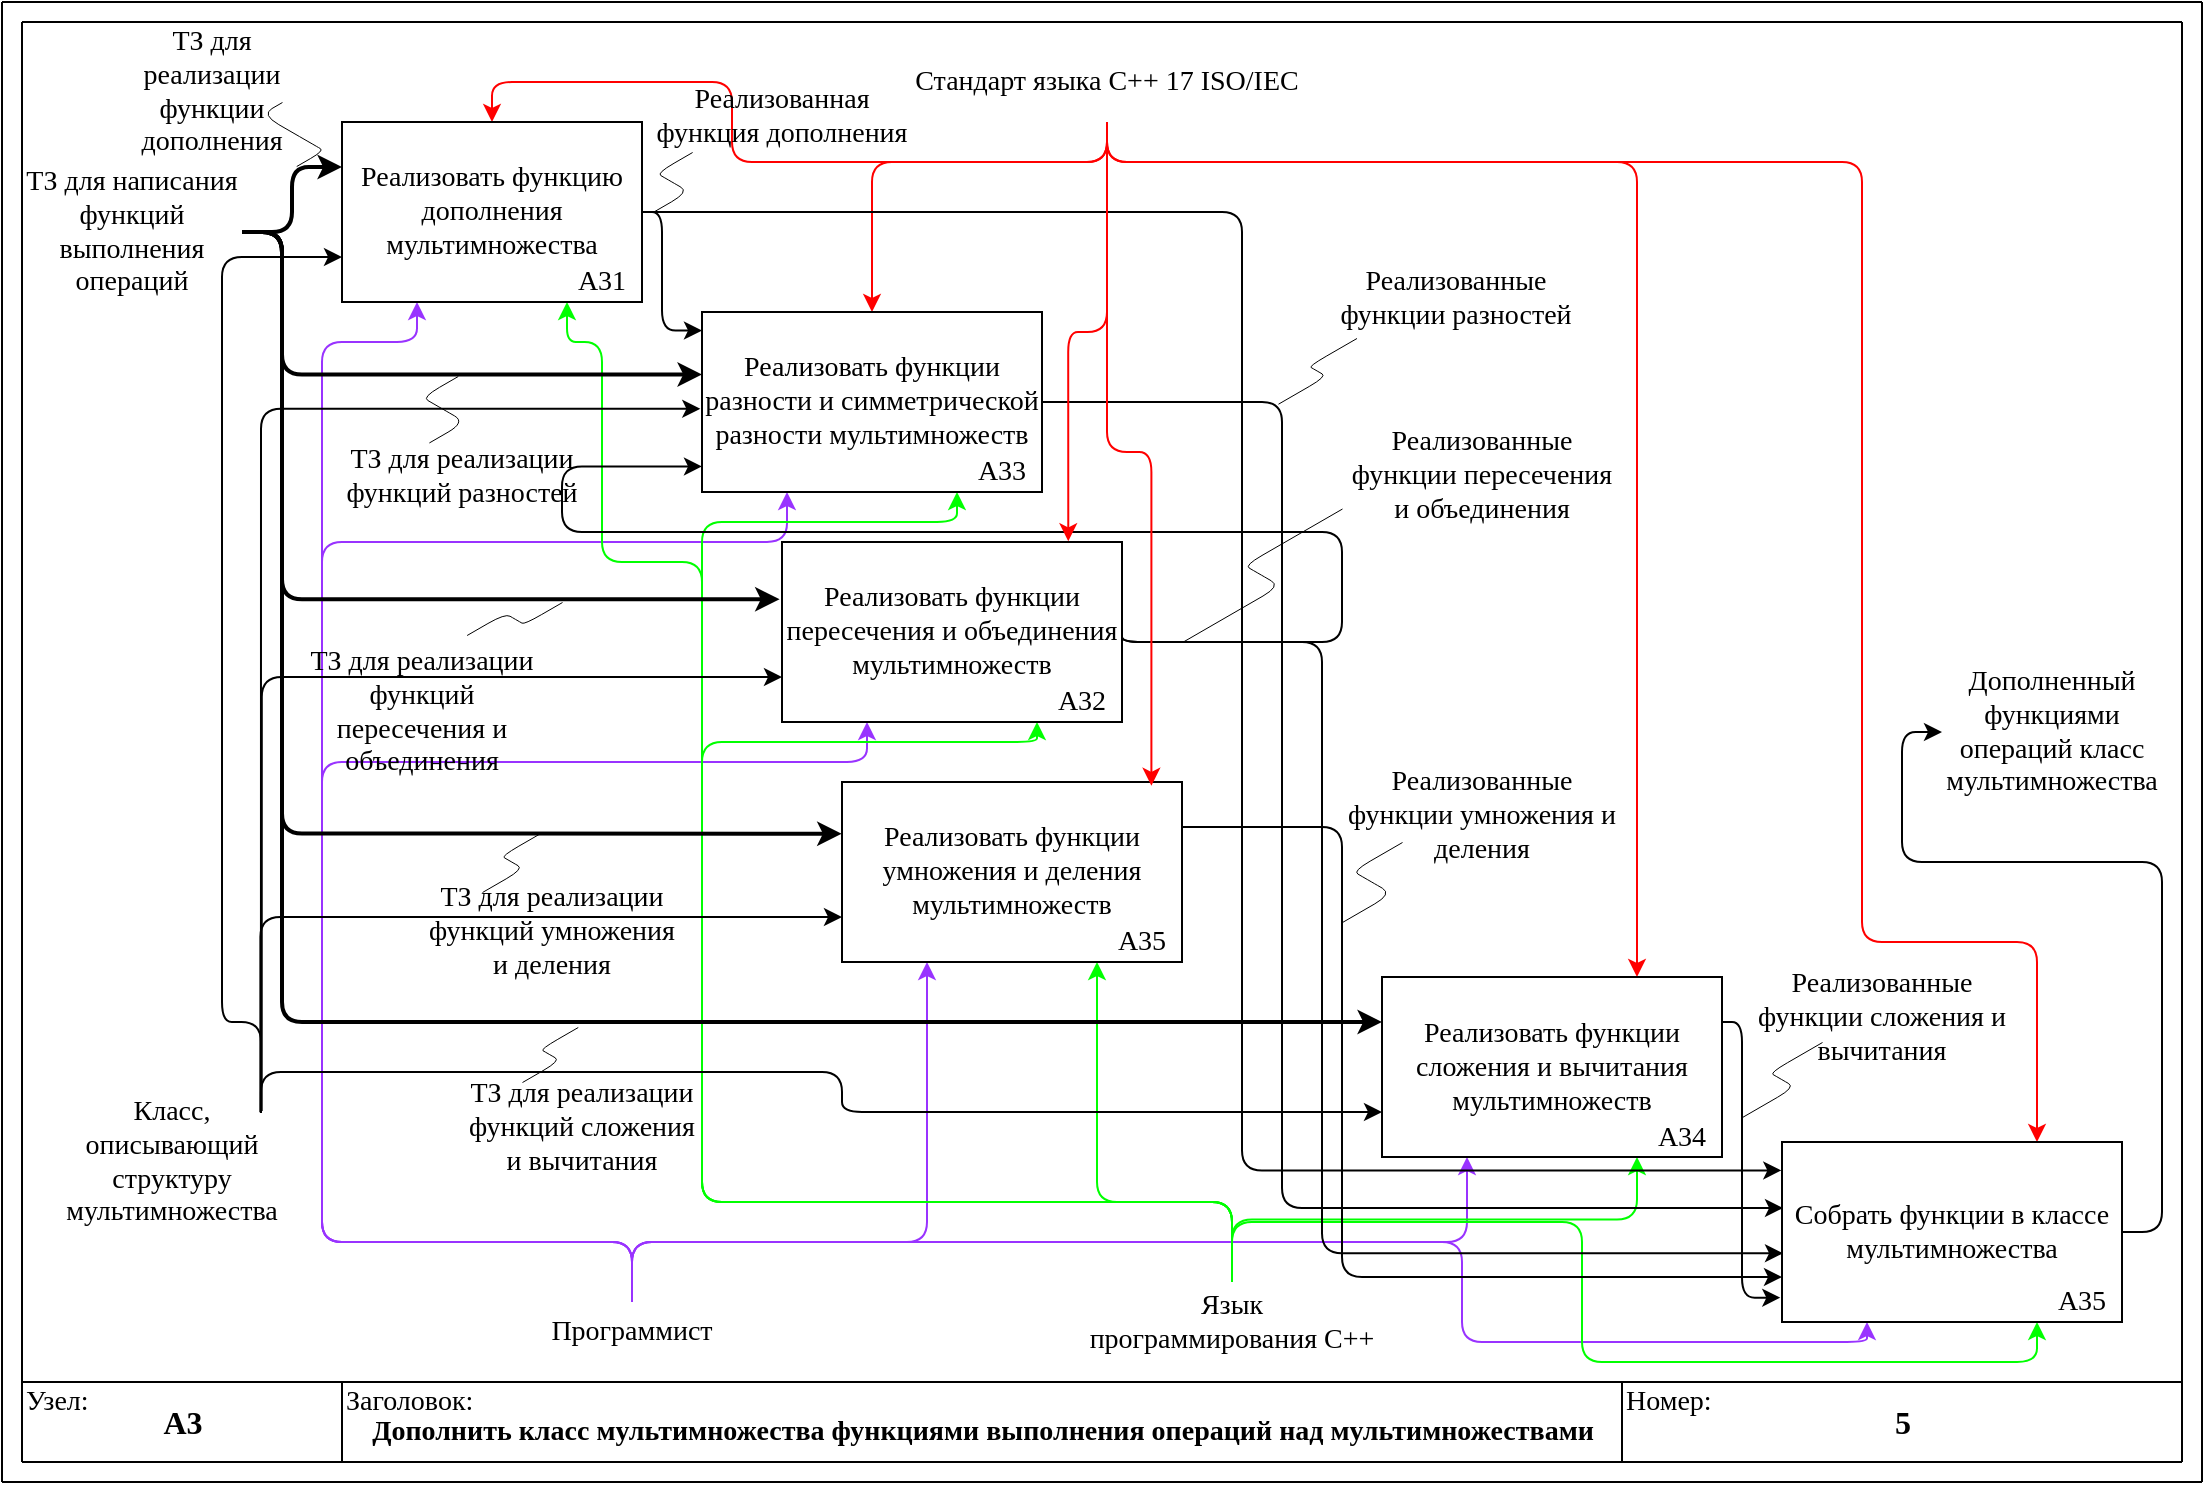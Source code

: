 <mxfile version="25.0.3">
  <diagram name="Страница — 1" id="v8GtNA45fDHfasAYeIAa">
    <mxGraphModel dx="1578" dy="751" grid="1" gridSize="10" guides="1" tooltips="1" connect="1" arrows="1" fold="1" page="1" pageScale="1" pageWidth="1654" pageHeight="1169" math="0" shadow="0">
      <root>
        <mxCell id="0" />
        <mxCell id="1" parent="0" />
        <mxCell id="sMGljkcK93j-oZQM4Tlk-1" value="" style="endArrow=none;html=1;fontFamily=Times New Roman;" edge="1" parent="1">
          <mxGeometry width="50" height="50" relative="1" as="geometry">
            <mxPoint x="40" y="40" as="sourcePoint" />
            <mxPoint x="40" y="760" as="targetPoint" />
          </mxGeometry>
        </mxCell>
        <mxCell id="sMGljkcK93j-oZQM4Tlk-2" value="" style="endArrow=none;html=1;fontFamily=Times New Roman;" edge="1" parent="1">
          <mxGeometry width="50" height="50" relative="1" as="geometry">
            <mxPoint x="1120" y="40" as="sourcePoint" />
            <mxPoint x="1120" y="760" as="targetPoint" />
          </mxGeometry>
        </mxCell>
        <mxCell id="sMGljkcK93j-oZQM4Tlk-3" value="" style="endArrow=none;html=1;fontFamily=Times New Roman;" edge="1" parent="1">
          <mxGeometry width="50" height="50" relative="1" as="geometry">
            <mxPoint x="40" y="760" as="sourcePoint" />
            <mxPoint x="1120" y="760" as="targetPoint" />
          </mxGeometry>
        </mxCell>
        <mxCell id="sMGljkcK93j-oZQM4Tlk-4" value="" style="endArrow=none;html=1;fontFamily=Times New Roman;" edge="1" parent="1">
          <mxGeometry width="50" height="50" relative="1" as="geometry">
            <mxPoint x="30" y="30" as="sourcePoint" />
            <mxPoint x="30" y="770" as="targetPoint" />
          </mxGeometry>
        </mxCell>
        <mxCell id="sMGljkcK93j-oZQM4Tlk-5" value="" style="endArrow=none;html=1;fontFamily=Times New Roman;" edge="1" parent="1">
          <mxGeometry width="50" height="50" relative="1" as="geometry">
            <mxPoint x="1130" y="30" as="sourcePoint" />
            <mxPoint x="1130" y="770" as="targetPoint" />
          </mxGeometry>
        </mxCell>
        <mxCell id="sMGljkcK93j-oZQM4Tlk-6" value="" style="endArrow=none;html=1;fontFamily=Times New Roman;" edge="1" parent="1">
          <mxGeometry width="50" height="50" relative="1" as="geometry">
            <mxPoint x="30" y="770" as="sourcePoint" />
            <mxPoint x="1130" y="770" as="targetPoint" />
          </mxGeometry>
        </mxCell>
        <mxCell id="sMGljkcK93j-oZQM4Tlk-7" value="" style="endArrow=none;html=1;fontFamily=Times New Roman;" edge="1" parent="1">
          <mxGeometry width="50" height="50" relative="1" as="geometry">
            <mxPoint x="40" y="720" as="sourcePoint" />
            <mxPoint x="1120" y="720" as="targetPoint" />
          </mxGeometry>
        </mxCell>
        <mxCell id="sMGljkcK93j-oZQM4Tlk-8" value="" style="endArrow=none;html=1;fontFamily=Times New Roman;" edge="1" parent="1">
          <mxGeometry width="50" height="50" relative="1" as="geometry">
            <mxPoint x="200" y="720" as="sourcePoint" />
            <mxPoint x="200" y="760" as="targetPoint" />
          </mxGeometry>
        </mxCell>
        <mxCell id="sMGljkcK93j-oZQM4Tlk-9" value="" style="endArrow=none;html=1;fontFamily=Times New Roman;" edge="1" parent="1">
          <mxGeometry width="50" height="50" relative="1" as="geometry">
            <mxPoint x="840" y="720" as="sourcePoint" />
            <mxPoint x="840" y="760" as="targetPoint" />
          </mxGeometry>
        </mxCell>
        <mxCell id="sMGljkcK93j-oZQM4Tlk-10" value="&lt;font style=&quot;font-size: 14px&quot;&gt;Узел:&lt;br&gt;&lt;/font&gt;" style="text;html=1;strokeColor=none;fillColor=none;align=left;verticalAlign=middle;whiteSpace=wrap;rounded=0;fontFamily=Times New Roman;" vertex="1" parent="1">
          <mxGeometry x="40" y="720" width="160" height="20" as="geometry" />
        </mxCell>
        <mxCell id="sMGljkcK93j-oZQM4Tlk-11" value="&lt;font style=&quot;font-size: 14px&quot;&gt;Заголовок:&lt;br&gt;&lt;/font&gt;" style="text;html=1;strokeColor=none;fillColor=none;align=left;verticalAlign=middle;whiteSpace=wrap;rounded=0;fontFamily=Times New Roman;" vertex="1" parent="1">
          <mxGeometry x="200" y="720" width="160" height="20" as="geometry" />
        </mxCell>
        <mxCell id="sMGljkcK93j-oZQM4Tlk-12" value="&lt;font style=&quot;font-size: 14px&quot;&gt;Номер:&lt;br&gt;&lt;/font&gt;" style="text;html=1;strokeColor=none;fillColor=none;align=left;verticalAlign=middle;whiteSpace=wrap;rounded=0;fontFamily=Times New Roman;" vertex="1" parent="1">
          <mxGeometry x="840" y="720" width="160" height="20" as="geometry" />
        </mxCell>
        <mxCell id="sMGljkcK93j-oZQM4Tlk-13" value="&lt;font style=&quot;font-size: 16px&quot;&gt;&lt;b&gt;A3&lt;/b&gt;&lt;/font&gt;" style="text;html=1;align=center;verticalAlign=middle;resizable=0;points=[];autosize=1;fontFamily=Times New Roman;" vertex="1" parent="1">
          <mxGeometry x="100" y="725" width="40" height="30" as="geometry" />
        </mxCell>
        <mxCell id="sMGljkcK93j-oZQM4Tlk-14" value="&lt;font style=&quot;font-size: 16px&quot;&gt;&lt;b&gt;5&lt;/b&gt;&lt;/font&gt;" style="text;html=1;align=center;verticalAlign=middle;resizable=0;points=[];autosize=1;fontFamily=Times New Roman;" vertex="1" parent="1">
          <mxGeometry x="965" y="725" width="30" height="30" as="geometry" />
        </mxCell>
        <mxCell id="sMGljkcK93j-oZQM4Tlk-15" value="&lt;span style=&quot;font-size: 14px;&quot;&gt;&lt;b&gt;Дополнить класс мультимножества функциями выполнения операций над мультимножествами&lt;/b&gt;&lt;/span&gt;" style="text;html=1;align=center;verticalAlign=middle;resizable=0;points=[];autosize=1;fontFamily=Times New Roman;" vertex="1" parent="1">
          <mxGeometry x="205" y="730" width="630" height="30" as="geometry" />
        </mxCell>
        <mxCell id="sMGljkcK93j-oZQM4Tlk-122" style="edgeStyle=orthogonalEdgeStyle;shape=connector;rounded=1;orthogonalLoop=1;jettySize=auto;html=1;exitX=0.5;exitY=0;exitDx=0;exitDy=0;entryX=0.25;entryY=1;entryDx=0;entryDy=0;strokeColor=#9933FF;align=center;verticalAlign=middle;fontFamily=Times New Roman;fontSize=11;fontColor=default;labelBackgroundColor=default;endArrow=classic;" edge="1" parent="1" source="sMGljkcK93j-oZQM4Tlk-21" target="sMGljkcK93j-oZQM4Tlk-41">
          <mxGeometry relative="1" as="geometry">
            <Array as="points">
              <mxPoint x="345" y="650" />
              <mxPoint x="190" y="650" />
              <mxPoint x="190" y="200" />
              <mxPoint x="238" y="200" />
            </Array>
          </mxGeometry>
        </mxCell>
        <mxCell id="sMGljkcK93j-oZQM4Tlk-123" style="edgeStyle=orthogonalEdgeStyle;shape=connector;rounded=1;orthogonalLoop=1;jettySize=auto;html=1;exitX=0.5;exitY=0;exitDx=0;exitDy=0;entryX=0.25;entryY=1;entryDx=0;entryDy=0;strokeColor=#9933FF;align=center;verticalAlign=middle;fontFamily=Times New Roman;fontSize=11;fontColor=default;labelBackgroundColor=default;endArrow=classic;" edge="1" parent="1" source="sMGljkcK93j-oZQM4Tlk-21" target="sMGljkcK93j-oZQM4Tlk-45">
          <mxGeometry relative="1" as="geometry">
            <Array as="points">
              <mxPoint x="345" y="650" />
              <mxPoint x="190" y="650" />
              <mxPoint x="190" y="300" />
              <mxPoint x="423" y="300" />
            </Array>
          </mxGeometry>
        </mxCell>
        <mxCell id="sMGljkcK93j-oZQM4Tlk-124" style="edgeStyle=orthogonalEdgeStyle;shape=connector;rounded=1;orthogonalLoop=1;jettySize=auto;html=1;exitX=0.5;exitY=0;exitDx=0;exitDy=0;entryX=0.25;entryY=1;entryDx=0;entryDy=0;strokeColor=#9933FF;align=center;verticalAlign=middle;fontFamily=Times New Roman;fontSize=11;fontColor=default;labelBackgroundColor=default;endArrow=classic;" edge="1" parent="1" source="sMGljkcK93j-oZQM4Tlk-21" target="sMGljkcK93j-oZQM4Tlk-43">
          <mxGeometry relative="1" as="geometry">
            <Array as="points">
              <mxPoint x="345" y="650" />
              <mxPoint x="190" y="650" />
              <mxPoint x="190" y="410" />
              <mxPoint x="463" y="410" />
            </Array>
          </mxGeometry>
        </mxCell>
        <mxCell id="sMGljkcK93j-oZQM4Tlk-125" style="edgeStyle=orthogonalEdgeStyle;shape=connector;rounded=1;orthogonalLoop=1;jettySize=auto;html=1;exitX=0.5;exitY=0;exitDx=0;exitDy=0;entryX=0.25;entryY=1;entryDx=0;entryDy=0;strokeColor=#9933FF;align=center;verticalAlign=middle;fontFamily=Times New Roman;fontSize=11;fontColor=default;labelBackgroundColor=default;endArrow=classic;" edge="1" parent="1" source="sMGljkcK93j-oZQM4Tlk-21" target="sMGljkcK93j-oZQM4Tlk-50">
          <mxGeometry relative="1" as="geometry">
            <Array as="points">
              <mxPoint x="345" y="650" />
              <mxPoint x="493" y="650" />
            </Array>
          </mxGeometry>
        </mxCell>
        <mxCell id="sMGljkcK93j-oZQM4Tlk-126" style="edgeStyle=orthogonalEdgeStyle;shape=connector;rounded=1;orthogonalLoop=1;jettySize=auto;html=1;exitX=0.5;exitY=0;exitDx=0;exitDy=0;entryX=0.25;entryY=1;entryDx=0;entryDy=0;strokeColor=#9933FF;align=center;verticalAlign=middle;fontFamily=Times New Roman;fontSize=11;fontColor=default;labelBackgroundColor=default;endArrow=classic;" edge="1" parent="1" source="sMGljkcK93j-oZQM4Tlk-21" target="sMGljkcK93j-oZQM4Tlk-48">
          <mxGeometry relative="1" as="geometry">
            <Array as="points">
              <mxPoint x="345" y="650" />
              <mxPoint x="763" y="650" />
            </Array>
          </mxGeometry>
        </mxCell>
        <mxCell id="sMGljkcK93j-oZQM4Tlk-127" style="edgeStyle=orthogonalEdgeStyle;shape=connector;rounded=1;orthogonalLoop=1;jettySize=auto;html=1;exitX=0.5;exitY=0;exitDx=0;exitDy=0;entryX=0.25;entryY=1;entryDx=0;entryDy=0;strokeColor=#9933FF;align=center;verticalAlign=middle;fontFamily=Times New Roman;fontSize=11;fontColor=default;labelBackgroundColor=default;endArrow=classic;" edge="1" parent="1" source="sMGljkcK93j-oZQM4Tlk-21" target="sMGljkcK93j-oZQM4Tlk-78">
          <mxGeometry relative="1" as="geometry">
            <Array as="points">
              <mxPoint x="345" y="650" />
              <mxPoint x="760" y="650" />
              <mxPoint x="760" y="700" />
              <mxPoint x="963" y="700" />
            </Array>
          </mxGeometry>
        </mxCell>
        <mxCell id="sMGljkcK93j-oZQM4Tlk-21" value="&lt;font style=&quot;font-size: 14px;&quot;&gt;Программист&lt;/font&gt;" style="text;html=1;strokeColor=none;fillColor=none;align=center;verticalAlign=middle;whiteSpace=wrap;rounded=0;fontFamily=Times New Roman;" vertex="1" parent="1">
          <mxGeometry x="295" y="680" width="100" height="30" as="geometry" />
        </mxCell>
        <mxCell id="sMGljkcK93j-oZQM4Tlk-128" style="edgeStyle=orthogonalEdgeStyle;shape=connector;rounded=1;orthogonalLoop=1;jettySize=auto;html=1;exitX=0.5;exitY=0;exitDx=0;exitDy=0;entryX=0.75;entryY=1;entryDx=0;entryDy=0;strokeColor=#00FF00;align=center;verticalAlign=middle;fontFamily=Times New Roman;fontSize=11;fontColor=default;labelBackgroundColor=default;endArrow=classic;" edge="1" parent="1" source="sMGljkcK93j-oZQM4Tlk-24" target="sMGljkcK93j-oZQM4Tlk-41">
          <mxGeometry relative="1" as="geometry">
            <Array as="points">
              <mxPoint x="645" y="630" />
              <mxPoint x="380" y="630" />
              <mxPoint x="380" y="310" />
              <mxPoint x="330" y="310" />
              <mxPoint x="330" y="200" />
              <mxPoint x="313" y="200" />
            </Array>
          </mxGeometry>
        </mxCell>
        <mxCell id="sMGljkcK93j-oZQM4Tlk-129" style="edgeStyle=orthogonalEdgeStyle;shape=connector;rounded=1;orthogonalLoop=1;jettySize=auto;html=1;exitX=0.5;exitY=0;exitDx=0;exitDy=0;entryX=0.75;entryY=1;entryDx=0;entryDy=0;strokeColor=#00FF00;align=center;verticalAlign=middle;fontFamily=Times New Roman;fontSize=11;fontColor=default;labelBackgroundColor=default;endArrow=classic;" edge="1" parent="1" source="sMGljkcK93j-oZQM4Tlk-24" target="sMGljkcK93j-oZQM4Tlk-45">
          <mxGeometry relative="1" as="geometry">
            <Array as="points">
              <mxPoint x="645" y="630" />
              <mxPoint x="380" y="630" />
              <mxPoint x="380" y="290" />
              <mxPoint x="508" y="290" />
            </Array>
          </mxGeometry>
        </mxCell>
        <mxCell id="sMGljkcK93j-oZQM4Tlk-130" style="edgeStyle=orthogonalEdgeStyle;shape=connector;rounded=1;orthogonalLoop=1;jettySize=auto;html=1;exitX=0.5;exitY=0;exitDx=0;exitDy=0;entryX=0.75;entryY=1;entryDx=0;entryDy=0;strokeColor=#00FF00;align=center;verticalAlign=middle;fontFamily=Times New Roman;fontSize=11;fontColor=default;labelBackgroundColor=default;endArrow=classic;" edge="1" parent="1" source="sMGljkcK93j-oZQM4Tlk-24" target="sMGljkcK93j-oZQM4Tlk-43">
          <mxGeometry relative="1" as="geometry">
            <Array as="points">
              <mxPoint x="645" y="630" />
              <mxPoint x="380" y="630" />
              <mxPoint x="380" y="400" />
              <mxPoint x="548" y="400" />
            </Array>
          </mxGeometry>
        </mxCell>
        <mxCell id="sMGljkcK93j-oZQM4Tlk-131" style="edgeStyle=orthogonalEdgeStyle;shape=connector;rounded=1;orthogonalLoop=1;jettySize=auto;html=1;exitX=0.5;exitY=0;exitDx=0;exitDy=0;entryX=0.75;entryY=1;entryDx=0;entryDy=0;strokeColor=#00FF00;align=center;verticalAlign=middle;fontFamily=Times New Roman;fontSize=11;fontColor=default;labelBackgroundColor=default;endArrow=classic;" edge="1" parent="1" source="sMGljkcK93j-oZQM4Tlk-24" target="sMGljkcK93j-oZQM4Tlk-50">
          <mxGeometry relative="1" as="geometry">
            <Array as="points">
              <mxPoint x="645" y="630" />
              <mxPoint x="578" y="630" />
            </Array>
          </mxGeometry>
        </mxCell>
        <mxCell id="sMGljkcK93j-oZQM4Tlk-132" style="edgeStyle=orthogonalEdgeStyle;shape=connector;rounded=1;orthogonalLoop=1;jettySize=auto;html=1;exitX=0.5;exitY=0;exitDx=0;exitDy=0;entryX=0.75;entryY=1;entryDx=0;entryDy=0;strokeColor=#00FF00;align=center;verticalAlign=middle;fontFamily=Times New Roman;fontSize=11;fontColor=default;labelBackgroundColor=default;endArrow=classic;" edge="1" parent="1" source="sMGljkcK93j-oZQM4Tlk-24" target="sMGljkcK93j-oZQM4Tlk-48">
          <mxGeometry relative="1" as="geometry" />
        </mxCell>
        <mxCell id="sMGljkcK93j-oZQM4Tlk-133" style="edgeStyle=orthogonalEdgeStyle;shape=connector;rounded=1;orthogonalLoop=1;jettySize=auto;html=1;exitX=0.5;exitY=0;exitDx=0;exitDy=0;entryX=0.75;entryY=1;entryDx=0;entryDy=0;strokeColor=#00FF00;align=center;verticalAlign=middle;fontFamily=Times New Roman;fontSize=11;fontColor=default;labelBackgroundColor=default;endArrow=classic;" edge="1" parent="1" source="sMGljkcK93j-oZQM4Tlk-24" target="sMGljkcK93j-oZQM4Tlk-78">
          <mxGeometry relative="1" as="geometry">
            <Array as="points">
              <mxPoint x="645" y="640" />
              <mxPoint x="820" y="640" />
              <mxPoint x="820" y="710" />
              <mxPoint x="1048" y="710" />
            </Array>
          </mxGeometry>
        </mxCell>
        <mxCell id="sMGljkcK93j-oZQM4Tlk-24" value="&lt;font style=&quot;font-size: 14px;&quot;&gt;Язык программирования С++&lt;/font&gt;" style="text;html=1;strokeColor=none;fillColor=none;align=center;verticalAlign=middle;whiteSpace=wrap;rounded=0;fontFamily=Times New Roman;" vertex="1" parent="1">
          <mxGeometry x="570" y="670" width="150" height="40" as="geometry" />
        </mxCell>
        <mxCell id="sMGljkcK93j-oZQM4Tlk-94" style="edgeStyle=orthogonalEdgeStyle;shape=connector;rounded=1;orthogonalLoop=1;jettySize=auto;html=1;exitX=0.5;exitY=1;exitDx=0;exitDy=0;entryX=0.5;entryY=0;entryDx=0;entryDy=0;strokeColor=#FF0000;align=center;verticalAlign=middle;fontFamily=Times New Roman;fontSize=11;fontColor=default;labelBackgroundColor=default;endArrow=classic;" edge="1" parent="1" source="sMGljkcK93j-oZQM4Tlk-26" target="sMGljkcK93j-oZQM4Tlk-41">
          <mxGeometry relative="1" as="geometry" />
        </mxCell>
        <mxCell id="sMGljkcK93j-oZQM4Tlk-134" style="edgeStyle=orthogonalEdgeStyle;shape=connector;rounded=1;orthogonalLoop=1;jettySize=auto;html=1;exitX=0.5;exitY=1;exitDx=0;exitDy=0;entryX=0.5;entryY=0;entryDx=0;entryDy=0;strokeColor=#FF0000;align=center;verticalAlign=middle;fontFamily=Times New Roman;fontSize=11;fontColor=default;labelBackgroundColor=default;endArrow=classic;" edge="1" parent="1" source="sMGljkcK93j-oZQM4Tlk-26" target="sMGljkcK93j-oZQM4Tlk-45">
          <mxGeometry relative="1" as="geometry">
            <Array as="points">
              <mxPoint x="582" y="110" />
              <mxPoint x="465" y="110" />
            </Array>
          </mxGeometry>
        </mxCell>
        <mxCell id="sMGljkcK93j-oZQM4Tlk-137" style="edgeStyle=orthogonalEdgeStyle;shape=connector;rounded=1;orthogonalLoop=1;jettySize=auto;html=1;exitX=0.5;exitY=1;exitDx=0;exitDy=0;entryX=0.75;entryY=0;entryDx=0;entryDy=0;strokeColor=#FF0000;align=center;verticalAlign=middle;fontFamily=Times New Roman;fontSize=11;fontColor=default;labelBackgroundColor=default;endArrow=classic;" edge="1" parent="1" source="sMGljkcK93j-oZQM4Tlk-26" target="sMGljkcK93j-oZQM4Tlk-48">
          <mxGeometry relative="1" as="geometry">
            <Array as="points">
              <mxPoint x="582" y="110" />
              <mxPoint x="848" y="110" />
            </Array>
          </mxGeometry>
        </mxCell>
        <mxCell id="sMGljkcK93j-oZQM4Tlk-138" style="edgeStyle=orthogonalEdgeStyle;shape=connector;rounded=1;orthogonalLoop=1;jettySize=auto;html=1;exitX=0.5;exitY=1;exitDx=0;exitDy=0;entryX=0.75;entryY=0;entryDx=0;entryDy=0;strokeColor=#FF0000;align=center;verticalAlign=middle;fontFamily=Times New Roman;fontSize=11;fontColor=default;labelBackgroundColor=default;endArrow=classic;" edge="1" parent="1" source="sMGljkcK93j-oZQM4Tlk-26" target="sMGljkcK93j-oZQM4Tlk-78">
          <mxGeometry relative="1" as="geometry">
            <Array as="points">
              <mxPoint x="583" y="110" />
              <mxPoint x="960" y="110" />
              <mxPoint x="960" y="500" />
              <mxPoint x="1048" y="500" />
            </Array>
          </mxGeometry>
        </mxCell>
        <mxCell id="sMGljkcK93j-oZQM4Tlk-26" value="&lt;font style=&quot;font-size: 14px;&quot;&gt;Стандарт языка C++ 17 ISO/IEC&lt;/font&gt;" style="text;html=1;strokeColor=none;fillColor=none;align=center;verticalAlign=middle;whiteSpace=wrap;rounded=0;fontFamily=Times New Roman;" vertex="1" parent="1">
          <mxGeometry x="440" y="50" width="285" height="40" as="geometry" />
        </mxCell>
        <mxCell id="sMGljkcK93j-oZQM4Tlk-27" value="" style="endArrow=none;html=1;rounded=0;fontFamily=Times New Roman;" edge="1" parent="1">
          <mxGeometry width="50" height="50" relative="1" as="geometry">
            <mxPoint x="40" y="40" as="sourcePoint" />
            <mxPoint x="1120" y="40" as="targetPoint" />
          </mxGeometry>
        </mxCell>
        <mxCell id="sMGljkcK93j-oZQM4Tlk-28" value="" style="endArrow=none;html=1;rounded=0;fontFamily=Times New Roman;" edge="1" parent="1">
          <mxGeometry width="50" height="50" relative="1" as="geometry">
            <mxPoint x="30" y="30" as="sourcePoint" />
            <mxPoint x="1130" y="30" as="targetPoint" />
          </mxGeometry>
        </mxCell>
        <mxCell id="sMGljkcK93j-oZQM4Tlk-64" style="edgeStyle=orthogonalEdgeStyle;shape=connector;rounded=1;orthogonalLoop=1;jettySize=auto;html=1;exitX=1;exitY=0.5;exitDx=0;exitDy=0;entryX=0;entryY=0.25;entryDx=0;entryDy=0;strokeColor=default;align=center;verticalAlign=middle;fontFamily=Times New Roman;fontSize=11;fontColor=default;labelBackgroundColor=default;endArrow=classic;strokeWidth=2;" edge="1" parent="1" source="sMGljkcK93j-oZQM4Tlk-34" target="sMGljkcK93j-oZQM4Tlk-41">
          <mxGeometry relative="1" as="geometry" />
        </mxCell>
        <mxCell id="sMGljkcK93j-oZQM4Tlk-65" style="edgeStyle=orthogonalEdgeStyle;shape=connector;rounded=1;orthogonalLoop=1;jettySize=auto;html=1;exitX=1;exitY=0.5;exitDx=0;exitDy=0;entryX=-0.007;entryY=0.318;entryDx=0;entryDy=0;strokeColor=default;align=center;verticalAlign=middle;fontFamily=Times New Roman;fontSize=11;fontColor=default;labelBackgroundColor=default;endArrow=classic;strokeWidth=2;entryPerimeter=0;" edge="1" parent="1" source="sMGljkcK93j-oZQM4Tlk-34" target="sMGljkcK93j-oZQM4Tlk-43">
          <mxGeometry relative="1" as="geometry">
            <Array as="points">
              <mxPoint x="170" y="145" />
              <mxPoint x="170" y="329" />
            </Array>
          </mxGeometry>
        </mxCell>
        <mxCell id="sMGljkcK93j-oZQM4Tlk-72" style="edgeStyle=orthogonalEdgeStyle;shape=connector;rounded=1;orthogonalLoop=1;jettySize=auto;html=1;exitX=1;exitY=0.5;exitDx=0;exitDy=0;entryX=-0.001;entryY=0.287;entryDx=0;entryDy=0;strokeColor=default;align=center;verticalAlign=middle;fontFamily=Times New Roman;fontSize=11;fontColor=default;labelBackgroundColor=default;endArrow=classic;strokeWidth=2;entryPerimeter=0;" edge="1" parent="1" source="sMGljkcK93j-oZQM4Tlk-34" target="sMGljkcK93j-oZQM4Tlk-50">
          <mxGeometry relative="1" as="geometry">
            <Array as="points">
              <mxPoint x="170" y="145" />
              <mxPoint x="170" y="446" />
            </Array>
          </mxGeometry>
        </mxCell>
        <mxCell id="sMGljkcK93j-oZQM4Tlk-74" style="edgeStyle=orthogonalEdgeStyle;shape=connector;rounded=1;orthogonalLoop=1;jettySize=auto;html=1;exitX=1;exitY=0.5;exitDx=0;exitDy=0;entryX=0;entryY=0.25;entryDx=0;entryDy=0;strokeColor=default;align=center;verticalAlign=middle;fontFamily=Times New Roman;fontSize=11;fontColor=default;labelBackgroundColor=default;endArrow=classic;strokeWidth=2;" edge="1" parent="1" source="sMGljkcK93j-oZQM4Tlk-34" target="sMGljkcK93j-oZQM4Tlk-48">
          <mxGeometry relative="1" as="geometry">
            <Array as="points">
              <mxPoint x="170" y="145" />
              <mxPoint x="170" y="540" />
            </Array>
          </mxGeometry>
        </mxCell>
        <mxCell id="sMGljkcK93j-oZQM4Tlk-62" style="edgeStyle=orthogonalEdgeStyle;shape=connector;rounded=1;orthogonalLoop=1;jettySize=auto;html=1;exitX=0.845;exitY=-0.011;exitDx=0;exitDy=0;entryX=0;entryY=0.75;entryDx=0;entryDy=0;strokeColor=default;align=center;verticalAlign=middle;fontFamily=Times New Roman;fontSize=11;fontColor=default;labelBackgroundColor=default;endArrow=classic;exitPerimeter=0;" edge="1" parent="1" source="sMGljkcK93j-oZQM4Tlk-38" target="sMGljkcK93j-oZQM4Tlk-43">
          <mxGeometry relative="1" as="geometry" />
        </mxCell>
        <mxCell id="sMGljkcK93j-oZQM4Tlk-63" style="edgeStyle=orthogonalEdgeStyle;shape=connector;rounded=1;orthogonalLoop=1;jettySize=auto;html=1;exitX=0.842;exitY=0.002;exitDx=0;exitDy=0;entryX=0;entryY=0.75;entryDx=0;entryDy=0;strokeColor=default;align=center;verticalAlign=middle;fontFamily=Times New Roman;fontSize=11;fontColor=default;labelBackgroundColor=default;endArrow=classic;exitPerimeter=0;" edge="1" parent="1" source="sMGljkcK93j-oZQM4Tlk-38" target="sMGljkcK93j-oZQM4Tlk-41">
          <mxGeometry relative="1" as="geometry">
            <Array as="points">
              <mxPoint x="160" y="540" />
              <mxPoint x="140" y="540" />
              <mxPoint x="140" y="158" />
            </Array>
          </mxGeometry>
        </mxCell>
        <mxCell id="sMGljkcK93j-oZQM4Tlk-71" style="edgeStyle=orthogonalEdgeStyle;shape=connector;rounded=1;orthogonalLoop=1;jettySize=auto;html=1;exitX=0.84;exitY=0.001;exitDx=0;exitDy=0;entryX=0;entryY=0.75;entryDx=0;entryDy=0;strokeColor=default;align=center;verticalAlign=middle;fontFamily=Times New Roman;fontSize=11;fontColor=default;labelBackgroundColor=default;endArrow=classic;exitPerimeter=0;" edge="1" parent="1" source="sMGljkcK93j-oZQM4Tlk-38" target="sMGljkcK93j-oZQM4Tlk-50">
          <mxGeometry relative="1" as="geometry" />
        </mxCell>
        <mxCell id="sMGljkcK93j-oZQM4Tlk-73" style="edgeStyle=orthogonalEdgeStyle;shape=connector;rounded=1;orthogonalLoop=1;jettySize=auto;html=1;exitX=0.842;exitY=0.01;exitDx=0;exitDy=0;entryX=0;entryY=0.75;entryDx=0;entryDy=0;strokeColor=default;align=center;verticalAlign=middle;fontFamily=Times New Roman;fontSize=11;fontColor=default;labelBackgroundColor=default;endArrow=classic;exitPerimeter=0;" edge="1" parent="1" source="sMGljkcK93j-oZQM4Tlk-38" target="sMGljkcK93j-oZQM4Tlk-48">
          <mxGeometry relative="1" as="geometry" />
        </mxCell>
        <mxCell id="sMGljkcK93j-oZQM4Tlk-59" style="edgeStyle=orthogonalEdgeStyle;shape=connector;rounded=1;orthogonalLoop=1;jettySize=auto;html=1;exitX=1;exitY=0.5;exitDx=0;exitDy=0;entryX=0;entryY=0.103;entryDx=0;entryDy=0;strokeColor=default;align=center;verticalAlign=middle;fontFamily=Times New Roman;fontSize=11;fontColor=default;labelBackgroundColor=default;endArrow=classic;entryPerimeter=0;" edge="1" parent="1" source="sMGljkcK93j-oZQM4Tlk-41" target="sMGljkcK93j-oZQM4Tlk-45">
          <mxGeometry relative="1" as="geometry">
            <Array as="points">
              <mxPoint x="360" y="135" />
              <mxPoint x="360" y="194" />
            </Array>
          </mxGeometry>
        </mxCell>
        <mxCell id="sMGljkcK93j-oZQM4Tlk-41" value="&lt;font style=&quot;font-size: 14px;&quot; face=&quot;Times New Roman&quot;&gt;Реализовать функцию дополнения мультимножества&lt;/font&gt;" style="rounded=0;whiteSpace=wrap;html=1;" vertex="1" parent="1">
          <mxGeometry x="200" y="90" width="150" height="90" as="geometry" />
        </mxCell>
        <mxCell id="sMGljkcK93j-oZQM4Tlk-42" value="&lt;span style=&quot;font-size: 14px;&quot;&gt;A31&lt;/span&gt;" style="text;html=1;strokeColor=none;fillColor=none;align=center;verticalAlign=middle;whiteSpace=wrap;rounded=0;fontFamily=Times New Roman;" vertex="1" parent="1">
          <mxGeometry x="310" y="160" width="40" height="20" as="geometry" />
        </mxCell>
        <mxCell id="sMGljkcK93j-oZQM4Tlk-43" value="&lt;font style=&quot;font-size: 14px;&quot; face=&quot;Times New Roman&quot;&gt;Реализовать функции пересечения и объединения мультимножеств&lt;/font&gt;" style="rounded=0;whiteSpace=wrap;html=1;" vertex="1" parent="1">
          <mxGeometry x="420" y="300" width="170" height="90" as="geometry" />
        </mxCell>
        <mxCell id="sMGljkcK93j-oZQM4Tlk-44" value="&lt;span style=&quot;font-size: 14px;&quot;&gt;A32&lt;/span&gt;" style="text;html=1;strokeColor=none;fillColor=none;align=center;verticalAlign=middle;whiteSpace=wrap;rounded=0;fontFamily=Times New Roman;" vertex="1" parent="1">
          <mxGeometry x="550" y="370" width="40" height="20" as="geometry" />
        </mxCell>
        <mxCell id="sMGljkcK93j-oZQM4Tlk-45" value="&lt;font style=&quot;font-size: 14px;&quot; face=&quot;Times New Roman&quot;&gt;Реализовать функции разности и симметрической разности мультимножеств&lt;/font&gt;" style="rounded=0;whiteSpace=wrap;html=1;" vertex="1" parent="1">
          <mxGeometry x="380" y="185" width="170" height="90" as="geometry" />
        </mxCell>
        <mxCell id="sMGljkcK93j-oZQM4Tlk-46" value="&lt;span style=&quot;font-size: 14px;&quot;&gt;A33&lt;/span&gt;" style="text;html=1;strokeColor=none;fillColor=none;align=center;verticalAlign=middle;whiteSpace=wrap;rounded=0;fontFamily=Times New Roman;" vertex="1" parent="1">
          <mxGeometry x="510" y="255" width="40" height="20" as="geometry" />
        </mxCell>
        <mxCell id="sMGljkcK93j-oZQM4Tlk-48" value="&lt;font style=&quot;font-size: 14px;&quot; face=&quot;Times New Roman&quot;&gt;Реализовать функции сложения и вычитания мультимножеств&lt;/font&gt;" style="rounded=0;whiteSpace=wrap;html=1;" vertex="1" parent="1">
          <mxGeometry x="720" y="517.5" width="170" height="90" as="geometry" />
        </mxCell>
        <mxCell id="sMGljkcK93j-oZQM4Tlk-49" value="&lt;span style=&quot;font-size: 14px;&quot;&gt;A34&lt;/span&gt;" style="text;html=1;strokeColor=none;fillColor=none;align=center;verticalAlign=middle;whiteSpace=wrap;rounded=0;fontFamily=Times New Roman;" vertex="1" parent="1">
          <mxGeometry x="850" y="587.5" width="40" height="20" as="geometry" />
        </mxCell>
        <mxCell id="sMGljkcK93j-oZQM4Tlk-85" style="edgeStyle=orthogonalEdgeStyle;shape=connector;rounded=1;orthogonalLoop=1;jettySize=auto;html=1;exitX=1;exitY=0.25;exitDx=0;exitDy=0;entryX=0;entryY=0.75;entryDx=0;entryDy=0;strokeColor=default;align=center;verticalAlign=middle;fontFamily=Times New Roman;fontSize=11;fontColor=default;labelBackgroundColor=default;endArrow=classic;" edge="1" parent="1" source="sMGljkcK93j-oZQM4Tlk-50" target="sMGljkcK93j-oZQM4Tlk-78">
          <mxGeometry relative="1" as="geometry">
            <mxPoint x="900" y="187.5" as="targetPoint" />
            <Array as="points">
              <mxPoint x="700" y="443" />
            </Array>
          </mxGeometry>
        </mxCell>
        <mxCell id="sMGljkcK93j-oZQM4Tlk-50" value="&lt;font style=&quot;font-size: 14px;&quot; face=&quot;Times New Roman&quot;&gt;Реализовать функции умножения и деления мультимножеств&lt;/font&gt;" style="rounded=0;whiteSpace=wrap;html=1;" vertex="1" parent="1">
          <mxGeometry x="450" y="420" width="170" height="90" as="geometry" />
        </mxCell>
        <mxCell id="sMGljkcK93j-oZQM4Tlk-51" value="&lt;span style=&quot;font-size: 14px;&quot;&gt;A35&lt;/span&gt;" style="text;html=1;strokeColor=none;fillColor=none;align=center;verticalAlign=middle;whiteSpace=wrap;rounded=0;fontFamily=Times New Roman;" vertex="1" parent="1">
          <mxGeometry x="580" y="490" width="40" height="20" as="geometry" />
        </mxCell>
        <mxCell id="sMGljkcK93j-oZQM4Tlk-60" style="edgeStyle=orthogonalEdgeStyle;shape=connector;rounded=1;orthogonalLoop=1;jettySize=auto;html=1;exitX=1;exitY=0.5;exitDx=0;exitDy=0;entryX=0;entryY=0.858;entryDx=0;entryDy=0;entryPerimeter=0;strokeColor=default;align=center;verticalAlign=middle;fontFamily=Times New Roman;fontSize=11;fontColor=default;labelBackgroundColor=default;endArrow=classic;" edge="1" parent="1" source="sMGljkcK93j-oZQM4Tlk-43" target="sMGljkcK93j-oZQM4Tlk-45">
          <mxGeometry relative="1" as="geometry">
            <Array as="points">
              <mxPoint x="700" y="350" />
              <mxPoint x="700" y="295" />
              <mxPoint x="310" y="295" />
              <mxPoint x="310" y="262" />
            </Array>
          </mxGeometry>
        </mxCell>
        <mxCell id="sMGljkcK93j-oZQM4Tlk-67" style="edgeStyle=orthogonalEdgeStyle;shape=connector;rounded=1;orthogonalLoop=1;jettySize=auto;html=1;exitX=1;exitY=0.5;exitDx=0;exitDy=0;entryX=0;entryY=0.347;entryDx=0;entryDy=0;entryPerimeter=0;strokeColor=default;align=center;verticalAlign=middle;fontFamily=Times New Roman;fontSize=11;fontColor=default;labelBackgroundColor=default;endArrow=classic;strokeWidth=2;" edge="1" parent="1" source="sMGljkcK93j-oZQM4Tlk-34" target="sMGljkcK93j-oZQM4Tlk-45">
          <mxGeometry relative="1" as="geometry">
            <Array as="points">
              <mxPoint x="170" y="145" />
              <mxPoint x="170" y="216" />
            </Array>
          </mxGeometry>
        </mxCell>
        <mxCell id="sMGljkcK93j-oZQM4Tlk-69" style="edgeStyle=orthogonalEdgeStyle;shape=connector;rounded=1;orthogonalLoop=1;jettySize=auto;html=1;exitX=0.842;exitY=0.01;exitDx=0;exitDy=0;entryX=-0.005;entryY=0.538;entryDx=0;entryDy=0;entryPerimeter=0;strokeColor=default;align=center;verticalAlign=middle;fontFamily=Times New Roman;fontSize=11;fontColor=default;labelBackgroundColor=default;endArrow=classic;exitPerimeter=0;" edge="1" parent="1" source="sMGljkcK93j-oZQM4Tlk-38" target="sMGljkcK93j-oZQM4Tlk-45">
          <mxGeometry relative="1" as="geometry" />
        </mxCell>
        <mxCell id="sMGljkcK93j-oZQM4Tlk-121" style="edgeStyle=orthogonalEdgeStyle;shape=connector;rounded=1;orthogonalLoop=1;jettySize=auto;html=1;exitX=1;exitY=0.5;exitDx=0;exitDy=0;entryX=0;entryY=0.5;entryDx=0;entryDy=0;strokeColor=default;align=center;verticalAlign=middle;fontFamily=Times New Roman;fontSize=11;fontColor=default;labelBackgroundColor=default;endArrow=classic;" edge="1" parent="1" source="sMGljkcK93j-oZQM4Tlk-78" target="sMGljkcK93j-oZQM4Tlk-40">
          <mxGeometry relative="1" as="geometry">
            <Array as="points">
              <mxPoint x="1110" y="645" />
              <mxPoint x="1110" y="460" />
              <mxPoint x="980" y="460" />
            </Array>
          </mxGeometry>
        </mxCell>
        <mxCell id="sMGljkcK93j-oZQM4Tlk-78" value="&lt;font face=&quot;Times New Roman&quot;&gt;&lt;span style=&quot;font-size: 14px;&quot;&gt;Собрать функции в классе мультимножества&lt;/span&gt;&lt;/font&gt;" style="rounded=0;whiteSpace=wrap;html=1;" vertex="1" parent="1">
          <mxGeometry x="920" y="600" width="170" height="90" as="geometry" />
        </mxCell>
        <mxCell id="sMGljkcK93j-oZQM4Tlk-80" style="edgeStyle=orthogonalEdgeStyle;shape=connector;rounded=1;orthogonalLoop=1;jettySize=auto;html=1;exitX=1;exitY=0.5;exitDx=0;exitDy=0;entryX=-0.002;entryY=0.158;entryDx=0;entryDy=0;entryPerimeter=0;strokeColor=default;align=center;verticalAlign=middle;fontFamily=Times New Roman;fontSize=11;fontColor=default;labelBackgroundColor=default;endArrow=classic;" edge="1" parent="1" source="sMGljkcK93j-oZQM4Tlk-41" target="sMGljkcK93j-oZQM4Tlk-78">
          <mxGeometry relative="1" as="geometry">
            <Array as="points">
              <mxPoint x="650" y="135" />
            </Array>
          </mxGeometry>
        </mxCell>
        <mxCell id="sMGljkcK93j-oZQM4Tlk-83" style="edgeStyle=orthogonalEdgeStyle;shape=connector;rounded=1;orthogonalLoop=1;jettySize=auto;html=1;exitX=1;exitY=0.5;exitDx=0;exitDy=0;entryX=0.003;entryY=0.367;entryDx=0;entryDy=0;entryPerimeter=0;strokeColor=default;align=center;verticalAlign=middle;fontFamily=Times New Roman;fontSize=11;fontColor=default;labelBackgroundColor=default;endArrow=classic;" edge="1" parent="1" source="sMGljkcK93j-oZQM4Tlk-45" target="sMGljkcK93j-oZQM4Tlk-78">
          <mxGeometry relative="1" as="geometry">
            <Array as="points">
              <mxPoint x="670" y="230" />
            </Array>
          </mxGeometry>
        </mxCell>
        <mxCell id="sMGljkcK93j-oZQM4Tlk-84" style="edgeStyle=orthogonalEdgeStyle;shape=connector;rounded=1;orthogonalLoop=1;jettySize=auto;html=1;exitX=1;exitY=0.5;exitDx=0;exitDy=0;entryX=0.003;entryY=0.618;entryDx=0;entryDy=0;entryPerimeter=0;strokeColor=default;align=center;verticalAlign=middle;fontFamily=Times New Roman;fontSize=11;fontColor=default;labelBackgroundColor=default;endArrow=classic;" edge="1" parent="1" source="sMGljkcK93j-oZQM4Tlk-43" target="sMGljkcK93j-oZQM4Tlk-78">
          <mxGeometry relative="1" as="geometry">
            <Array as="points">
              <mxPoint x="690" y="350" />
            </Array>
          </mxGeometry>
        </mxCell>
        <mxCell id="sMGljkcK93j-oZQM4Tlk-87" style="edgeStyle=orthogonalEdgeStyle;shape=connector;rounded=1;orthogonalLoop=1;jettySize=auto;html=1;exitX=1;exitY=0.25;exitDx=0;exitDy=0;entryX=-0.005;entryY=0.865;entryDx=0;entryDy=0;entryPerimeter=0;strokeColor=default;align=center;verticalAlign=middle;fontFamily=Times New Roman;fontSize=11;fontColor=default;labelBackgroundColor=default;endArrow=classic;" edge="1" parent="1" source="sMGljkcK93j-oZQM4Tlk-48" target="sMGljkcK93j-oZQM4Tlk-78">
          <mxGeometry relative="1" as="geometry">
            <Array as="points">
              <mxPoint x="900" y="540" />
            </Array>
          </mxGeometry>
        </mxCell>
        <mxCell id="sMGljkcK93j-oZQM4Tlk-34" value="&lt;font style=&quot;font-size: 14px;&quot;&gt;ТЗ для написания функций выполнения операций&lt;/font&gt;" style="text;html=1;align=center;verticalAlign=middle;whiteSpace=wrap;rounded=0;fontFamily=Times New Roman;fontSize=11;fontColor=default;labelBackgroundColor=none;" vertex="1" parent="1">
          <mxGeometry x="40" y="120" width="110" height="50" as="geometry" />
        </mxCell>
        <mxCell id="sMGljkcK93j-oZQM4Tlk-38" value="&lt;font style=&quot;font-size: 14px;&quot;&gt;Класс, описывающий структуру мультимножества&lt;/font&gt;" style="text;html=1;align=center;verticalAlign=middle;whiteSpace=wrap;rounded=0;fontFamily=Times New Roman;fontSize=11;fontColor=default;labelBackgroundColor=none;" vertex="1" parent="1">
          <mxGeometry x="50" y="585" width="130" height="50" as="geometry" />
        </mxCell>
        <mxCell id="sMGljkcK93j-oZQM4Tlk-40" value="&lt;span style=&quot;font-size: 14px;&quot;&gt;Дополненный функциями операций класс мультимножества&lt;/span&gt;" style="text;html=1;align=center;verticalAlign=middle;whiteSpace=wrap;rounded=0;fontFamily=Times New Roman;fontSize=11;fontColor=default;labelBackgroundColor=none;" vertex="1" parent="1">
          <mxGeometry x="1000" y="360" width="110" height="70" as="geometry" />
        </mxCell>
        <mxCell id="sMGljkcK93j-oZQM4Tlk-101" value="" style="endArrow=none;html=1;rounded=1;strokeColor=default;align=center;verticalAlign=middle;fontFamily=Times New Roman;fontSize=11;fontColor=default;labelBackgroundColor=default;edgeStyle=isometricEdgeStyle;strokeWidth=0.5;entryX=0.818;entryY=0.6;entryDx=0;entryDy=0;entryPerimeter=0;" edge="1" parent="1" target="sMGljkcK93j-oZQM4Tlk-102">
          <mxGeometry width="50" height="50" relative="1" as="geometry">
            <mxPoint x="177.11" y="112" as="sourcePoint" />
            <mxPoint x="195" y="82" as="targetPoint" />
            <Array as="points">
              <mxPoint x="187.11" y="102" />
            </Array>
          </mxGeometry>
        </mxCell>
        <mxCell id="sMGljkcK93j-oZQM4Tlk-102" value="&lt;font style=&quot;font-size: 14px;&quot;&gt;ТЗ для реализации функции дополнения&lt;/font&gt;" style="text;html=1;align=center;verticalAlign=middle;whiteSpace=wrap;rounded=0;fontFamily=Times New Roman;fontSize=11;fontColor=default;labelBackgroundColor=none;" vertex="1" parent="1">
          <mxGeometry x="80" y="50" width="110" height="50" as="geometry" />
        </mxCell>
        <mxCell id="sMGljkcK93j-oZQM4Tlk-103" value="" style="endArrow=none;html=1;rounded=1;strokeColor=default;align=center;verticalAlign=middle;fontFamily=Times New Roman;fontSize=11;fontColor=default;labelBackgroundColor=default;edgeStyle=isometricEdgeStyle;strokeWidth=0.5;exitX=0.362;exitY=-0.059;exitDx=0;exitDy=0;exitPerimeter=0;" edge="1" parent="1" source="sMGljkcK93j-oZQM4Tlk-104">
          <mxGeometry width="50" height="50" relative="1" as="geometry">
            <mxPoint x="240" y="257" as="sourcePoint" />
            <mxPoint x="257.89" y="217" as="targetPoint" />
          </mxGeometry>
        </mxCell>
        <mxCell id="sMGljkcK93j-oZQM4Tlk-104" value="&lt;font style=&quot;font-size: 14px;&quot;&gt;ТЗ для реализации функций разностей&lt;/font&gt;" style="text;html=1;align=center;verticalAlign=middle;whiteSpace=wrap;rounded=0;fontFamily=Times New Roman;fontSize=11;fontColor=default;labelBackgroundColor=none;" vertex="1" parent="1">
          <mxGeometry x="200" y="252" width="120" height="30" as="geometry" />
        </mxCell>
        <mxCell id="sMGljkcK93j-oZQM4Tlk-105" value="" style="endArrow=none;html=1;rounded=1;strokeColor=default;align=center;verticalAlign=middle;fontFamily=Times New Roman;fontSize=11;fontColor=default;labelBackgroundColor=default;edgeStyle=isometricEdgeStyle;strokeWidth=0.5;exitX=0.231;exitY=-0.167;exitDx=0;exitDy=0;exitPerimeter=0;" edge="1" parent="1" source="sMGljkcK93j-oZQM4Tlk-106">
          <mxGeometry width="50" height="50" relative="1" as="geometry">
            <mxPoint x="290" y="465" as="sourcePoint" />
            <mxPoint x="300" y="445" as="targetPoint" />
          </mxGeometry>
        </mxCell>
        <mxCell id="sMGljkcK93j-oZQM4Tlk-106" value="&lt;font style=&quot;font-size: 14px;&quot;&gt;ТЗ для реализации функций умножения и деления&lt;/font&gt;" style="text;html=1;align=center;verticalAlign=middle;whiteSpace=wrap;rounded=0;fontFamily=Times New Roman;fontSize=11;fontColor=default;labelBackgroundColor=none;" vertex="1" parent="1">
          <mxGeometry x="240" y="480" width="130" height="30" as="geometry" />
        </mxCell>
        <mxCell id="sMGljkcK93j-oZQM4Tlk-107" value="" style="endArrow=none;html=1;rounded=1;strokeColor=default;align=center;verticalAlign=middle;fontFamily=Times New Roman;fontSize=11;fontColor=default;labelBackgroundColor=default;edgeStyle=isometricEdgeStyle;strokeWidth=0.5;" edge="1" parent="1">
          <mxGeometry width="50" height="50" relative="1" as="geometry">
            <mxPoint x="290" y="570" as="sourcePoint" />
            <mxPoint x="317.89" y="542.5" as="targetPoint" />
          </mxGeometry>
        </mxCell>
        <mxCell id="sMGljkcK93j-oZQM4Tlk-108" value="&lt;font style=&quot;font-size: 14px;&quot;&gt;ТЗ для реализации функций сложения и вычитания&lt;/font&gt;" style="text;html=1;align=center;verticalAlign=middle;whiteSpace=wrap;rounded=0;fontFamily=Times New Roman;fontSize=11;fontColor=default;labelBackgroundColor=none;" vertex="1" parent="1">
          <mxGeometry x="260" y="577.5" width="120" height="30" as="geometry" />
        </mxCell>
        <mxCell id="sMGljkcK93j-oZQM4Tlk-109" value="" style="endArrow=none;html=1;rounded=1;strokeColor=default;align=center;verticalAlign=middle;fontFamily=Times New Roman;fontSize=11;fontColor=default;labelBackgroundColor=default;edgeStyle=isometricEdgeStyle;strokeWidth=0.5;exitX=0.686;exitY=-0.05;exitDx=0;exitDy=0;exitPerimeter=0;" edge="1" parent="1" source="sMGljkcK93j-oZQM4Tlk-110">
          <mxGeometry width="50" height="50" relative="1" as="geometry">
            <mxPoint x="283.55" y="367.5" as="sourcePoint" />
            <mxPoint x="310" y="330" as="targetPoint" />
          </mxGeometry>
        </mxCell>
        <mxCell id="sMGljkcK93j-oZQM4Tlk-110" value="&lt;font style=&quot;font-size: 14px;&quot;&gt;ТЗ для реализации функций пересечения и объединения&lt;/font&gt;" style="text;html=1;align=center;verticalAlign=middle;whiteSpace=wrap;rounded=0;fontFamily=Times New Roman;fontSize=11;fontColor=default;labelBackgroundColor=none;" vertex="1" parent="1">
          <mxGeometry x="180" y="350" width="120" height="70" as="geometry" />
        </mxCell>
        <mxCell id="sMGljkcK93j-oZQM4Tlk-111" value="" style="endArrow=none;html=1;rounded=1;strokeColor=default;align=center;verticalAlign=middle;fontFamily=Times New Roman;fontSize=11;fontColor=default;labelBackgroundColor=default;edgeStyle=isometricEdgeStyle;strokeWidth=0.5;exitX=0.115;exitY=-0.027;exitDx=0;exitDy=0;exitPerimeter=0;entryX=0;entryY=0.75;entryDx=0;entryDy=0;" edge="1" parent="1" target="sMGljkcK93j-oZQM4Tlk-112">
          <mxGeometry width="50" height="50" relative="1" as="geometry">
            <mxPoint x="620" y="350.0" as="sourcePoint" />
            <mxPoint x="691.48" y="267" as="targetPoint" />
          </mxGeometry>
        </mxCell>
        <mxCell id="sMGljkcK93j-oZQM4Tlk-112" value="&lt;font style=&quot;font-size: 14px;&quot;&gt;Реализованные функции пересечения и объединения&lt;/font&gt;" style="text;html=1;align=center;verticalAlign=middle;whiteSpace=wrap;rounded=0;fontFamily=Times New Roman;fontSize=11;fontColor=default;labelBackgroundColor=none;" vertex="1" parent="1">
          <mxGeometry x="700" y="234.5" width="140" height="65" as="geometry" />
        </mxCell>
        <mxCell id="sMGljkcK93j-oZQM4Tlk-113" value="" style="endArrow=none;html=1;rounded=1;strokeColor=default;align=center;verticalAlign=middle;fontFamily=Times New Roman;fontSize=11;fontColor=default;labelBackgroundColor=default;edgeStyle=isometricEdgeStyle;strokeWidth=0.5;exitX=0.115;exitY=-0.027;exitDx=0;exitDy=0;exitPerimeter=0;entryX=0.179;entryY=1.003;entryDx=0;entryDy=0;entryPerimeter=0;" edge="1" parent="1" target="sMGljkcK93j-oZQM4Tlk-114">
          <mxGeometry width="50" height="50" relative="1" as="geometry">
            <mxPoint x="355.28" y="135.0" as="sourcePoint" />
            <mxPoint x="351.48" y="98.81" as="targetPoint" />
          </mxGeometry>
        </mxCell>
        <mxCell id="sMGljkcK93j-oZQM4Tlk-114" value="&lt;font style=&quot;font-size: 14px;&quot;&gt;Реализованная функция дополнения&lt;/font&gt;" style="text;html=1;align=center;verticalAlign=middle;whiteSpace=wrap;rounded=0;fontFamily=Times New Roman;fontSize=11;fontColor=default;labelBackgroundColor=none;" vertex="1" parent="1">
          <mxGeometry x="350" y="69.9" width="140" height="35" as="geometry" />
        </mxCell>
        <mxCell id="sMGljkcK93j-oZQM4Tlk-115" value="" style="endArrow=none;html=1;rounded=1;strokeColor=default;align=center;verticalAlign=middle;fontFamily=Times New Roman;fontSize=11;fontColor=default;labelBackgroundColor=default;edgeStyle=isometricEdgeStyle;strokeWidth=0.5;" edge="1" parent="1">
          <mxGeometry width="50" height="50" relative="1" as="geometry">
            <mxPoint x="700" y="490" as="sourcePoint" />
            <mxPoint x="730" y="450" as="targetPoint" />
          </mxGeometry>
        </mxCell>
        <mxCell id="sMGljkcK93j-oZQM4Tlk-116" value="&lt;font style=&quot;font-size: 14px;&quot;&gt;Реализованные функции умножения и деления&lt;/font&gt;" style="text;html=1;align=center;verticalAlign=middle;whiteSpace=wrap;rounded=0;fontFamily=Times New Roman;fontSize=11;fontColor=default;labelBackgroundColor=none;" vertex="1" parent="1">
          <mxGeometry x="700" y="419" width="140" height="35" as="geometry" />
        </mxCell>
        <mxCell id="sMGljkcK93j-oZQM4Tlk-117" value="&lt;font style=&quot;font-size: 14px;&quot;&gt;Реализованные функции сложения и вычитания&lt;/font&gt;" style="text;html=1;align=center;verticalAlign=middle;whiteSpace=wrap;rounded=0;fontFamily=Times New Roman;fontSize=11;fontColor=default;labelBackgroundColor=none;" vertex="1" parent="1">
          <mxGeometry x="900" y="520" width="140" height="35" as="geometry" />
        </mxCell>
        <mxCell id="sMGljkcK93j-oZQM4Tlk-118" value="" style="endArrow=none;html=1;rounded=1;strokeColor=default;align=center;verticalAlign=middle;fontFamily=Times New Roman;fontSize=11;fontColor=default;labelBackgroundColor=default;edgeStyle=isometricEdgeStyle;strokeWidth=0.5;" edge="1" parent="1">
          <mxGeometry width="50" height="50" relative="1" as="geometry">
            <mxPoint x="900" y="587.5" as="sourcePoint" />
            <mxPoint x="940" y="550" as="targetPoint" />
          </mxGeometry>
        </mxCell>
        <mxCell id="sMGljkcK93j-oZQM4Tlk-119" value="&lt;font style=&quot;font-size: 14px;&quot;&gt;Реализованные функции разностей&lt;/font&gt;" style="text;html=1;align=center;verticalAlign=middle;whiteSpace=wrap;rounded=0;fontFamily=Times New Roman;fontSize=11;fontColor=default;labelBackgroundColor=none;" vertex="1" parent="1">
          <mxGeometry x="687.24" y="160" width="140" height="35" as="geometry" />
        </mxCell>
        <mxCell id="sMGljkcK93j-oZQM4Tlk-120" value="" style="endArrow=none;html=1;rounded=1;strokeColor=default;align=center;verticalAlign=middle;fontFamily=Times New Roman;fontSize=11;fontColor=default;labelBackgroundColor=default;edgeStyle=isometricEdgeStyle;strokeWidth=0.5;exitX=0.392;exitY=0.02;exitDx=0;exitDy=0;exitPerimeter=0;" edge="1" parent="1">
          <mxGeometry width="50" height="50" relative="1" as="geometry">
            <mxPoint x="668.0" y="230.85" as="sourcePoint" />
            <mxPoint x="707.24" y="198" as="targetPoint" />
          </mxGeometry>
        </mxCell>
        <mxCell id="sMGljkcK93j-oZQM4Tlk-135" style="edgeStyle=orthogonalEdgeStyle;shape=connector;rounded=1;orthogonalLoop=1;jettySize=auto;html=1;exitX=0.5;exitY=1;exitDx=0;exitDy=0;entryX=0.842;entryY=-0.004;entryDx=0;entryDy=0;entryPerimeter=0;strokeColor=#FF0000;align=center;verticalAlign=middle;fontFamily=Times New Roman;fontSize=11;fontColor=default;labelBackgroundColor=default;endArrow=classic;" edge="1" parent="1" source="sMGljkcK93j-oZQM4Tlk-26" target="sMGljkcK93j-oZQM4Tlk-43">
          <mxGeometry relative="1" as="geometry" />
        </mxCell>
        <mxCell id="sMGljkcK93j-oZQM4Tlk-136" style="edgeStyle=orthogonalEdgeStyle;shape=connector;rounded=1;orthogonalLoop=1;jettySize=auto;html=1;exitX=0.5;exitY=1;exitDx=0;exitDy=0;entryX=0.91;entryY=0.021;entryDx=0;entryDy=0;entryPerimeter=0;strokeColor=#FF0000;align=center;verticalAlign=middle;fontFamily=Times New Roman;fontSize=11;fontColor=default;labelBackgroundColor=default;endArrow=classic;" edge="1" parent="1" source="sMGljkcK93j-oZQM4Tlk-26" target="sMGljkcK93j-oZQM4Tlk-50">
          <mxGeometry relative="1" as="geometry" />
        </mxCell>
        <mxCell id="sMGljkcK93j-oZQM4Tlk-139" value="&lt;span style=&quot;font-size: 14px;&quot;&gt;A35&lt;/span&gt;" style="text;html=1;strokeColor=none;fillColor=none;align=center;verticalAlign=middle;whiteSpace=wrap;rounded=0;fontFamily=Times New Roman;" vertex="1" parent="1">
          <mxGeometry x="1050" y="670" width="40" height="20" as="geometry" />
        </mxCell>
      </root>
    </mxGraphModel>
  </diagram>
</mxfile>
